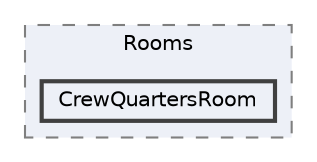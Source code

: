 digraph "Assets/Scripts/Ship/Rooms/CrewQuartersRoom"
{
 // INTERACTIVE_SVG=YES
 // LATEX_PDF_SIZE
  bgcolor="transparent";
  edge [fontname=Helvetica,fontsize=10,labelfontname=Helvetica,labelfontsize=10];
  node [fontname=Helvetica,fontsize=10,shape=box,height=0.2,width=0.4];
  compound=true
  subgraph clusterdir_a529025ea757274504fc567e115d1528 {
    graph [ bgcolor="#edf0f7", pencolor="grey50", label="Rooms", fontname=Helvetica,fontsize=10 style="filled,dashed", URL="dir_a529025ea757274504fc567e115d1528.html",tooltip=""]
  dir_eb1ce6b1bca96ee8606e829bc3303567 [label="CrewQuartersRoom", fillcolor="#edf0f7", color="grey25", style="filled,bold", URL="dir_eb1ce6b1bca96ee8606e829bc3303567.html",tooltip=""];
  }
}
